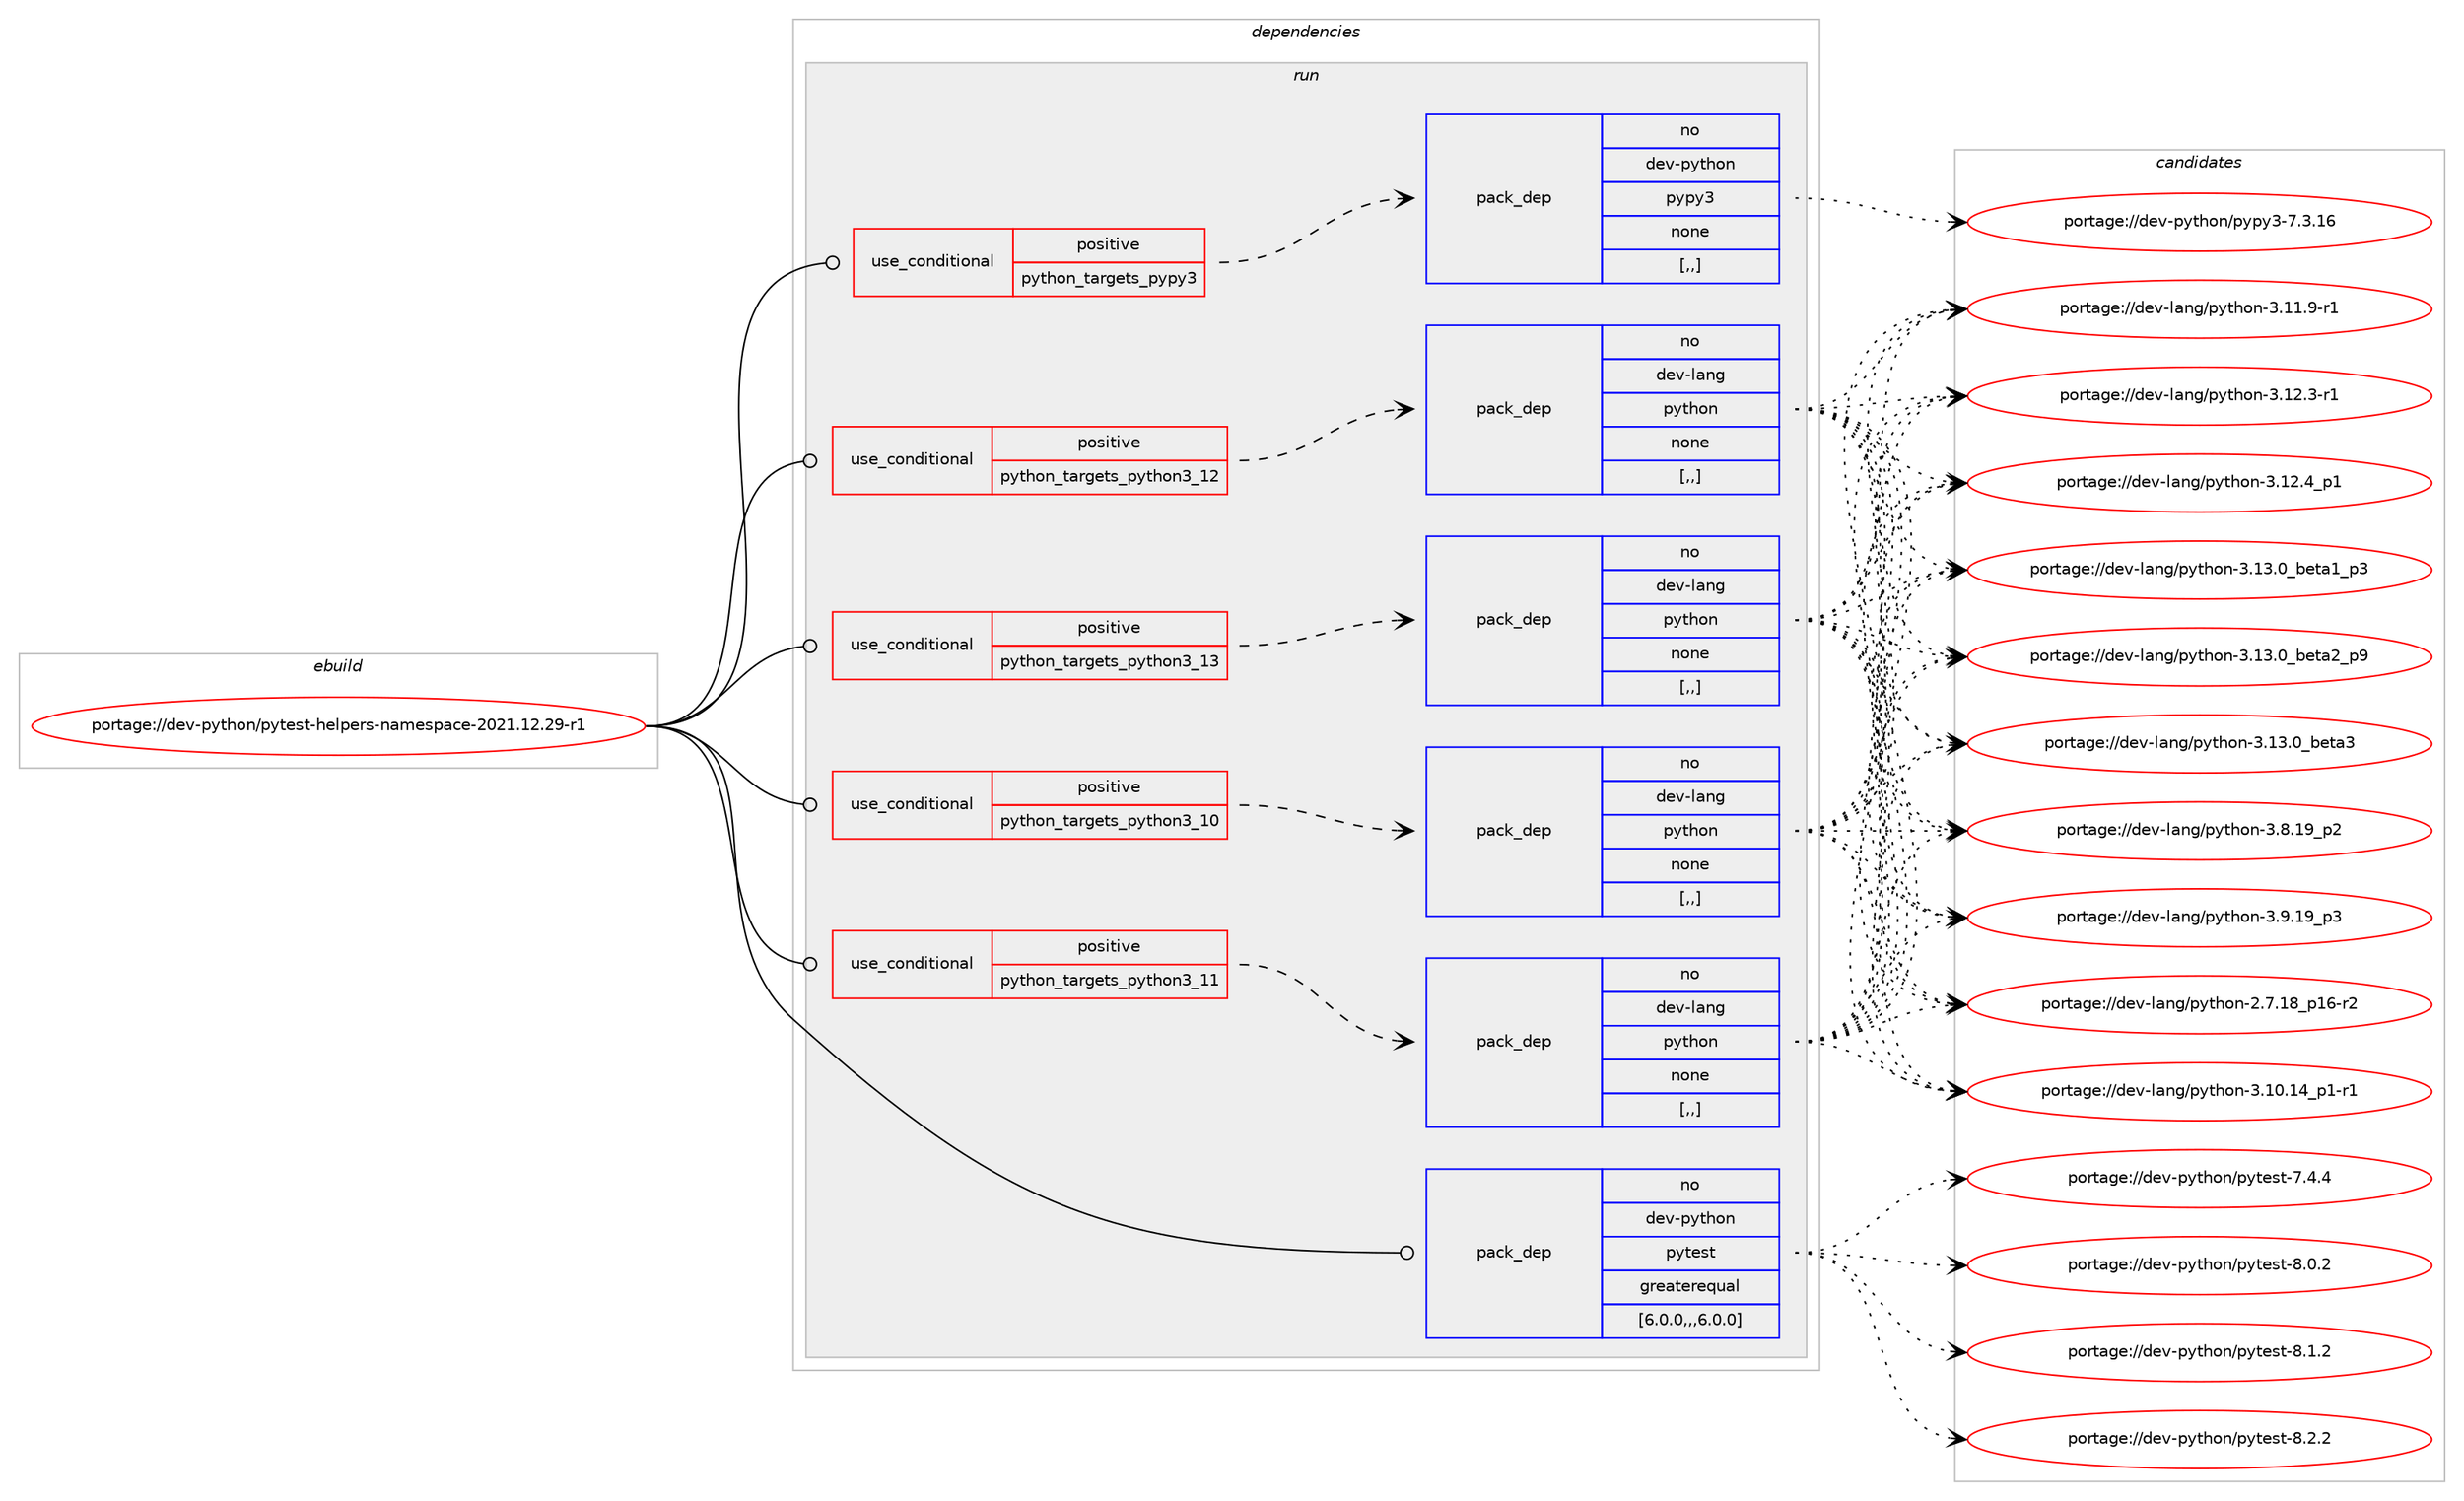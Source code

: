 digraph prolog {

# *************
# Graph options
# *************

newrank=true;
concentrate=true;
compound=true;
graph [rankdir=LR,fontname=Helvetica,fontsize=10,ranksep=1.5];#, ranksep=2.5, nodesep=0.2];
edge  [arrowhead=vee];
node  [fontname=Helvetica,fontsize=10];

# **********
# The ebuild
# **********

subgraph cluster_leftcol {
color=gray;
rank=same;
label=<<i>ebuild</i>>;
id [label="portage://dev-python/pytest-helpers-namespace-2021.12.29-r1", color=red, width=4, href="../dev-python/pytest-helpers-namespace-2021.12.29-r1.svg"];
}

# ****************
# The dependencies
# ****************

subgraph cluster_midcol {
color=gray;
label=<<i>dependencies</i>>;
subgraph cluster_compile {
fillcolor="#eeeeee";
style=filled;
label=<<i>compile</i>>;
}
subgraph cluster_compileandrun {
fillcolor="#eeeeee";
style=filled;
label=<<i>compile and run</i>>;
}
subgraph cluster_run {
fillcolor="#eeeeee";
style=filled;
label=<<i>run</i>>;
subgraph cond36735 {
dependency155185 [label=<<TABLE BORDER="0" CELLBORDER="1" CELLSPACING="0" CELLPADDING="4"><TR><TD ROWSPAN="3" CELLPADDING="10">use_conditional</TD></TR><TR><TD>positive</TD></TR><TR><TD>python_targets_pypy3</TD></TR></TABLE>>, shape=none, color=red];
subgraph pack117215 {
dependency155186 [label=<<TABLE BORDER="0" CELLBORDER="1" CELLSPACING="0" CELLPADDING="4" WIDTH="220"><TR><TD ROWSPAN="6" CELLPADDING="30">pack_dep</TD></TR><TR><TD WIDTH="110">no</TD></TR><TR><TD>dev-python</TD></TR><TR><TD>pypy3</TD></TR><TR><TD>none</TD></TR><TR><TD>[,,]</TD></TR></TABLE>>, shape=none, color=blue];
}
dependency155185:e -> dependency155186:w [weight=20,style="dashed",arrowhead="vee"];
}
id:e -> dependency155185:w [weight=20,style="solid",arrowhead="odot"];
subgraph cond36736 {
dependency155187 [label=<<TABLE BORDER="0" CELLBORDER="1" CELLSPACING="0" CELLPADDING="4"><TR><TD ROWSPAN="3" CELLPADDING="10">use_conditional</TD></TR><TR><TD>positive</TD></TR><TR><TD>python_targets_python3_10</TD></TR></TABLE>>, shape=none, color=red];
subgraph pack117216 {
dependency155188 [label=<<TABLE BORDER="0" CELLBORDER="1" CELLSPACING="0" CELLPADDING="4" WIDTH="220"><TR><TD ROWSPAN="6" CELLPADDING="30">pack_dep</TD></TR><TR><TD WIDTH="110">no</TD></TR><TR><TD>dev-lang</TD></TR><TR><TD>python</TD></TR><TR><TD>none</TD></TR><TR><TD>[,,]</TD></TR></TABLE>>, shape=none, color=blue];
}
dependency155187:e -> dependency155188:w [weight=20,style="dashed",arrowhead="vee"];
}
id:e -> dependency155187:w [weight=20,style="solid",arrowhead="odot"];
subgraph cond36737 {
dependency155189 [label=<<TABLE BORDER="0" CELLBORDER="1" CELLSPACING="0" CELLPADDING="4"><TR><TD ROWSPAN="3" CELLPADDING="10">use_conditional</TD></TR><TR><TD>positive</TD></TR><TR><TD>python_targets_python3_11</TD></TR></TABLE>>, shape=none, color=red];
subgraph pack117217 {
dependency155190 [label=<<TABLE BORDER="0" CELLBORDER="1" CELLSPACING="0" CELLPADDING="4" WIDTH="220"><TR><TD ROWSPAN="6" CELLPADDING="30">pack_dep</TD></TR><TR><TD WIDTH="110">no</TD></TR><TR><TD>dev-lang</TD></TR><TR><TD>python</TD></TR><TR><TD>none</TD></TR><TR><TD>[,,]</TD></TR></TABLE>>, shape=none, color=blue];
}
dependency155189:e -> dependency155190:w [weight=20,style="dashed",arrowhead="vee"];
}
id:e -> dependency155189:w [weight=20,style="solid",arrowhead="odot"];
subgraph cond36738 {
dependency155191 [label=<<TABLE BORDER="0" CELLBORDER="1" CELLSPACING="0" CELLPADDING="4"><TR><TD ROWSPAN="3" CELLPADDING="10">use_conditional</TD></TR><TR><TD>positive</TD></TR><TR><TD>python_targets_python3_12</TD></TR></TABLE>>, shape=none, color=red];
subgraph pack117218 {
dependency155192 [label=<<TABLE BORDER="0" CELLBORDER="1" CELLSPACING="0" CELLPADDING="4" WIDTH="220"><TR><TD ROWSPAN="6" CELLPADDING="30">pack_dep</TD></TR><TR><TD WIDTH="110">no</TD></TR><TR><TD>dev-lang</TD></TR><TR><TD>python</TD></TR><TR><TD>none</TD></TR><TR><TD>[,,]</TD></TR></TABLE>>, shape=none, color=blue];
}
dependency155191:e -> dependency155192:w [weight=20,style="dashed",arrowhead="vee"];
}
id:e -> dependency155191:w [weight=20,style="solid",arrowhead="odot"];
subgraph cond36739 {
dependency155193 [label=<<TABLE BORDER="0" CELLBORDER="1" CELLSPACING="0" CELLPADDING="4"><TR><TD ROWSPAN="3" CELLPADDING="10">use_conditional</TD></TR><TR><TD>positive</TD></TR><TR><TD>python_targets_python3_13</TD></TR></TABLE>>, shape=none, color=red];
subgraph pack117219 {
dependency155194 [label=<<TABLE BORDER="0" CELLBORDER="1" CELLSPACING="0" CELLPADDING="4" WIDTH="220"><TR><TD ROWSPAN="6" CELLPADDING="30">pack_dep</TD></TR><TR><TD WIDTH="110">no</TD></TR><TR><TD>dev-lang</TD></TR><TR><TD>python</TD></TR><TR><TD>none</TD></TR><TR><TD>[,,]</TD></TR></TABLE>>, shape=none, color=blue];
}
dependency155193:e -> dependency155194:w [weight=20,style="dashed",arrowhead="vee"];
}
id:e -> dependency155193:w [weight=20,style="solid",arrowhead="odot"];
subgraph pack117220 {
dependency155195 [label=<<TABLE BORDER="0" CELLBORDER="1" CELLSPACING="0" CELLPADDING="4" WIDTH="220"><TR><TD ROWSPAN="6" CELLPADDING="30">pack_dep</TD></TR><TR><TD WIDTH="110">no</TD></TR><TR><TD>dev-python</TD></TR><TR><TD>pytest</TD></TR><TR><TD>greaterequal</TD></TR><TR><TD>[6.0.0,,,6.0.0]</TD></TR></TABLE>>, shape=none, color=blue];
}
id:e -> dependency155195:w [weight=20,style="solid",arrowhead="odot"];
}
}

# **************
# The candidates
# **************

subgraph cluster_choices {
rank=same;
color=gray;
label=<<i>candidates</i>>;

subgraph choice117215 {
color=black;
nodesep=1;
choice10010111845112121116104111110471121211121215145554651464954 [label="portage://dev-python/pypy3-7.3.16", color=red, width=4,href="../dev-python/pypy3-7.3.16.svg"];
dependency155186:e -> choice10010111845112121116104111110471121211121215145554651464954:w [style=dotted,weight="100"];
}
subgraph choice117216 {
color=black;
nodesep=1;
choice100101118451089711010347112121116104111110455046554649569511249544511450 [label="portage://dev-lang/python-2.7.18_p16-r2", color=red, width=4,href="../dev-lang/python-2.7.18_p16-r2.svg"];
choice100101118451089711010347112121116104111110455146494846495295112494511449 [label="portage://dev-lang/python-3.10.14_p1-r1", color=red, width=4,href="../dev-lang/python-3.10.14_p1-r1.svg"];
choice100101118451089711010347112121116104111110455146494946574511449 [label="portage://dev-lang/python-3.11.9-r1", color=red, width=4,href="../dev-lang/python-3.11.9-r1.svg"];
choice100101118451089711010347112121116104111110455146495046514511449 [label="portage://dev-lang/python-3.12.3-r1", color=red, width=4,href="../dev-lang/python-3.12.3-r1.svg"];
choice100101118451089711010347112121116104111110455146495046529511249 [label="portage://dev-lang/python-3.12.4_p1", color=red, width=4,href="../dev-lang/python-3.12.4_p1.svg"];
choice10010111845108971101034711212111610411111045514649514648959810111697499511251 [label="portage://dev-lang/python-3.13.0_beta1_p3", color=red, width=4,href="../dev-lang/python-3.13.0_beta1_p3.svg"];
choice10010111845108971101034711212111610411111045514649514648959810111697509511257 [label="portage://dev-lang/python-3.13.0_beta2_p9", color=red, width=4,href="../dev-lang/python-3.13.0_beta2_p9.svg"];
choice1001011184510897110103471121211161041111104551464951464895981011169751 [label="portage://dev-lang/python-3.13.0_beta3", color=red, width=4,href="../dev-lang/python-3.13.0_beta3.svg"];
choice100101118451089711010347112121116104111110455146564649579511250 [label="portage://dev-lang/python-3.8.19_p2", color=red, width=4,href="../dev-lang/python-3.8.19_p2.svg"];
choice100101118451089711010347112121116104111110455146574649579511251 [label="portage://dev-lang/python-3.9.19_p3", color=red, width=4,href="../dev-lang/python-3.9.19_p3.svg"];
dependency155188:e -> choice100101118451089711010347112121116104111110455046554649569511249544511450:w [style=dotted,weight="100"];
dependency155188:e -> choice100101118451089711010347112121116104111110455146494846495295112494511449:w [style=dotted,weight="100"];
dependency155188:e -> choice100101118451089711010347112121116104111110455146494946574511449:w [style=dotted,weight="100"];
dependency155188:e -> choice100101118451089711010347112121116104111110455146495046514511449:w [style=dotted,weight="100"];
dependency155188:e -> choice100101118451089711010347112121116104111110455146495046529511249:w [style=dotted,weight="100"];
dependency155188:e -> choice10010111845108971101034711212111610411111045514649514648959810111697499511251:w [style=dotted,weight="100"];
dependency155188:e -> choice10010111845108971101034711212111610411111045514649514648959810111697509511257:w [style=dotted,weight="100"];
dependency155188:e -> choice1001011184510897110103471121211161041111104551464951464895981011169751:w [style=dotted,weight="100"];
dependency155188:e -> choice100101118451089711010347112121116104111110455146564649579511250:w [style=dotted,weight="100"];
dependency155188:e -> choice100101118451089711010347112121116104111110455146574649579511251:w [style=dotted,weight="100"];
}
subgraph choice117217 {
color=black;
nodesep=1;
choice100101118451089711010347112121116104111110455046554649569511249544511450 [label="portage://dev-lang/python-2.7.18_p16-r2", color=red, width=4,href="../dev-lang/python-2.7.18_p16-r2.svg"];
choice100101118451089711010347112121116104111110455146494846495295112494511449 [label="portage://dev-lang/python-3.10.14_p1-r1", color=red, width=4,href="../dev-lang/python-3.10.14_p1-r1.svg"];
choice100101118451089711010347112121116104111110455146494946574511449 [label="portage://dev-lang/python-3.11.9-r1", color=red, width=4,href="../dev-lang/python-3.11.9-r1.svg"];
choice100101118451089711010347112121116104111110455146495046514511449 [label="portage://dev-lang/python-3.12.3-r1", color=red, width=4,href="../dev-lang/python-3.12.3-r1.svg"];
choice100101118451089711010347112121116104111110455146495046529511249 [label="portage://dev-lang/python-3.12.4_p1", color=red, width=4,href="../dev-lang/python-3.12.4_p1.svg"];
choice10010111845108971101034711212111610411111045514649514648959810111697499511251 [label="portage://dev-lang/python-3.13.0_beta1_p3", color=red, width=4,href="../dev-lang/python-3.13.0_beta1_p3.svg"];
choice10010111845108971101034711212111610411111045514649514648959810111697509511257 [label="portage://dev-lang/python-3.13.0_beta2_p9", color=red, width=4,href="../dev-lang/python-3.13.0_beta2_p9.svg"];
choice1001011184510897110103471121211161041111104551464951464895981011169751 [label="portage://dev-lang/python-3.13.0_beta3", color=red, width=4,href="../dev-lang/python-3.13.0_beta3.svg"];
choice100101118451089711010347112121116104111110455146564649579511250 [label="portage://dev-lang/python-3.8.19_p2", color=red, width=4,href="../dev-lang/python-3.8.19_p2.svg"];
choice100101118451089711010347112121116104111110455146574649579511251 [label="portage://dev-lang/python-3.9.19_p3", color=red, width=4,href="../dev-lang/python-3.9.19_p3.svg"];
dependency155190:e -> choice100101118451089711010347112121116104111110455046554649569511249544511450:w [style=dotted,weight="100"];
dependency155190:e -> choice100101118451089711010347112121116104111110455146494846495295112494511449:w [style=dotted,weight="100"];
dependency155190:e -> choice100101118451089711010347112121116104111110455146494946574511449:w [style=dotted,weight="100"];
dependency155190:e -> choice100101118451089711010347112121116104111110455146495046514511449:w [style=dotted,weight="100"];
dependency155190:e -> choice100101118451089711010347112121116104111110455146495046529511249:w [style=dotted,weight="100"];
dependency155190:e -> choice10010111845108971101034711212111610411111045514649514648959810111697499511251:w [style=dotted,weight="100"];
dependency155190:e -> choice10010111845108971101034711212111610411111045514649514648959810111697509511257:w [style=dotted,weight="100"];
dependency155190:e -> choice1001011184510897110103471121211161041111104551464951464895981011169751:w [style=dotted,weight="100"];
dependency155190:e -> choice100101118451089711010347112121116104111110455146564649579511250:w [style=dotted,weight="100"];
dependency155190:e -> choice100101118451089711010347112121116104111110455146574649579511251:w [style=dotted,weight="100"];
}
subgraph choice117218 {
color=black;
nodesep=1;
choice100101118451089711010347112121116104111110455046554649569511249544511450 [label="portage://dev-lang/python-2.7.18_p16-r2", color=red, width=4,href="../dev-lang/python-2.7.18_p16-r2.svg"];
choice100101118451089711010347112121116104111110455146494846495295112494511449 [label="portage://dev-lang/python-3.10.14_p1-r1", color=red, width=4,href="../dev-lang/python-3.10.14_p1-r1.svg"];
choice100101118451089711010347112121116104111110455146494946574511449 [label="portage://dev-lang/python-3.11.9-r1", color=red, width=4,href="../dev-lang/python-3.11.9-r1.svg"];
choice100101118451089711010347112121116104111110455146495046514511449 [label="portage://dev-lang/python-3.12.3-r1", color=red, width=4,href="../dev-lang/python-3.12.3-r1.svg"];
choice100101118451089711010347112121116104111110455146495046529511249 [label="portage://dev-lang/python-3.12.4_p1", color=red, width=4,href="../dev-lang/python-3.12.4_p1.svg"];
choice10010111845108971101034711212111610411111045514649514648959810111697499511251 [label="portage://dev-lang/python-3.13.0_beta1_p3", color=red, width=4,href="../dev-lang/python-3.13.0_beta1_p3.svg"];
choice10010111845108971101034711212111610411111045514649514648959810111697509511257 [label="portage://dev-lang/python-3.13.0_beta2_p9", color=red, width=4,href="../dev-lang/python-3.13.0_beta2_p9.svg"];
choice1001011184510897110103471121211161041111104551464951464895981011169751 [label="portage://dev-lang/python-3.13.0_beta3", color=red, width=4,href="../dev-lang/python-3.13.0_beta3.svg"];
choice100101118451089711010347112121116104111110455146564649579511250 [label="portage://dev-lang/python-3.8.19_p2", color=red, width=4,href="../dev-lang/python-3.8.19_p2.svg"];
choice100101118451089711010347112121116104111110455146574649579511251 [label="portage://dev-lang/python-3.9.19_p3", color=red, width=4,href="../dev-lang/python-3.9.19_p3.svg"];
dependency155192:e -> choice100101118451089711010347112121116104111110455046554649569511249544511450:w [style=dotted,weight="100"];
dependency155192:e -> choice100101118451089711010347112121116104111110455146494846495295112494511449:w [style=dotted,weight="100"];
dependency155192:e -> choice100101118451089711010347112121116104111110455146494946574511449:w [style=dotted,weight="100"];
dependency155192:e -> choice100101118451089711010347112121116104111110455146495046514511449:w [style=dotted,weight="100"];
dependency155192:e -> choice100101118451089711010347112121116104111110455146495046529511249:w [style=dotted,weight="100"];
dependency155192:e -> choice10010111845108971101034711212111610411111045514649514648959810111697499511251:w [style=dotted,weight="100"];
dependency155192:e -> choice10010111845108971101034711212111610411111045514649514648959810111697509511257:w [style=dotted,weight="100"];
dependency155192:e -> choice1001011184510897110103471121211161041111104551464951464895981011169751:w [style=dotted,weight="100"];
dependency155192:e -> choice100101118451089711010347112121116104111110455146564649579511250:w [style=dotted,weight="100"];
dependency155192:e -> choice100101118451089711010347112121116104111110455146574649579511251:w [style=dotted,weight="100"];
}
subgraph choice117219 {
color=black;
nodesep=1;
choice100101118451089711010347112121116104111110455046554649569511249544511450 [label="portage://dev-lang/python-2.7.18_p16-r2", color=red, width=4,href="../dev-lang/python-2.7.18_p16-r2.svg"];
choice100101118451089711010347112121116104111110455146494846495295112494511449 [label="portage://dev-lang/python-3.10.14_p1-r1", color=red, width=4,href="../dev-lang/python-3.10.14_p1-r1.svg"];
choice100101118451089711010347112121116104111110455146494946574511449 [label="portage://dev-lang/python-3.11.9-r1", color=red, width=4,href="../dev-lang/python-3.11.9-r1.svg"];
choice100101118451089711010347112121116104111110455146495046514511449 [label="portage://dev-lang/python-3.12.3-r1", color=red, width=4,href="../dev-lang/python-3.12.3-r1.svg"];
choice100101118451089711010347112121116104111110455146495046529511249 [label="portage://dev-lang/python-3.12.4_p1", color=red, width=4,href="../dev-lang/python-3.12.4_p1.svg"];
choice10010111845108971101034711212111610411111045514649514648959810111697499511251 [label="portage://dev-lang/python-3.13.0_beta1_p3", color=red, width=4,href="../dev-lang/python-3.13.0_beta1_p3.svg"];
choice10010111845108971101034711212111610411111045514649514648959810111697509511257 [label="portage://dev-lang/python-3.13.0_beta2_p9", color=red, width=4,href="../dev-lang/python-3.13.0_beta2_p9.svg"];
choice1001011184510897110103471121211161041111104551464951464895981011169751 [label="portage://dev-lang/python-3.13.0_beta3", color=red, width=4,href="../dev-lang/python-3.13.0_beta3.svg"];
choice100101118451089711010347112121116104111110455146564649579511250 [label="portage://dev-lang/python-3.8.19_p2", color=red, width=4,href="../dev-lang/python-3.8.19_p2.svg"];
choice100101118451089711010347112121116104111110455146574649579511251 [label="portage://dev-lang/python-3.9.19_p3", color=red, width=4,href="../dev-lang/python-3.9.19_p3.svg"];
dependency155194:e -> choice100101118451089711010347112121116104111110455046554649569511249544511450:w [style=dotted,weight="100"];
dependency155194:e -> choice100101118451089711010347112121116104111110455146494846495295112494511449:w [style=dotted,weight="100"];
dependency155194:e -> choice100101118451089711010347112121116104111110455146494946574511449:w [style=dotted,weight="100"];
dependency155194:e -> choice100101118451089711010347112121116104111110455146495046514511449:w [style=dotted,weight="100"];
dependency155194:e -> choice100101118451089711010347112121116104111110455146495046529511249:w [style=dotted,weight="100"];
dependency155194:e -> choice10010111845108971101034711212111610411111045514649514648959810111697499511251:w [style=dotted,weight="100"];
dependency155194:e -> choice10010111845108971101034711212111610411111045514649514648959810111697509511257:w [style=dotted,weight="100"];
dependency155194:e -> choice1001011184510897110103471121211161041111104551464951464895981011169751:w [style=dotted,weight="100"];
dependency155194:e -> choice100101118451089711010347112121116104111110455146564649579511250:w [style=dotted,weight="100"];
dependency155194:e -> choice100101118451089711010347112121116104111110455146574649579511251:w [style=dotted,weight="100"];
}
subgraph choice117220 {
color=black;
nodesep=1;
choice1001011184511212111610411111047112121116101115116455546524652 [label="portage://dev-python/pytest-7.4.4", color=red, width=4,href="../dev-python/pytest-7.4.4.svg"];
choice1001011184511212111610411111047112121116101115116455646484650 [label="portage://dev-python/pytest-8.0.2", color=red, width=4,href="../dev-python/pytest-8.0.2.svg"];
choice1001011184511212111610411111047112121116101115116455646494650 [label="portage://dev-python/pytest-8.1.2", color=red, width=4,href="../dev-python/pytest-8.1.2.svg"];
choice1001011184511212111610411111047112121116101115116455646504650 [label="portage://dev-python/pytest-8.2.2", color=red, width=4,href="../dev-python/pytest-8.2.2.svg"];
dependency155195:e -> choice1001011184511212111610411111047112121116101115116455546524652:w [style=dotted,weight="100"];
dependency155195:e -> choice1001011184511212111610411111047112121116101115116455646484650:w [style=dotted,weight="100"];
dependency155195:e -> choice1001011184511212111610411111047112121116101115116455646494650:w [style=dotted,weight="100"];
dependency155195:e -> choice1001011184511212111610411111047112121116101115116455646504650:w [style=dotted,weight="100"];
}
}

}
